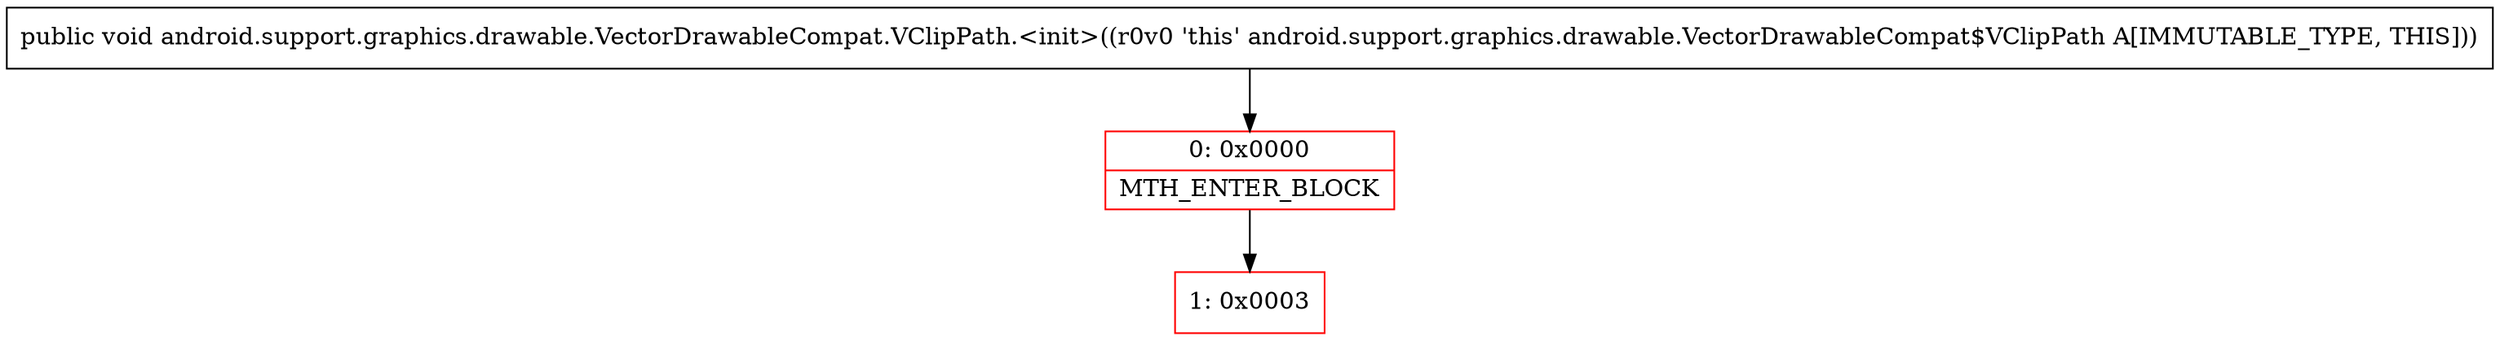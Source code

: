digraph "CFG forandroid.support.graphics.drawable.VectorDrawableCompat.VClipPath.\<init\>()V" {
subgraph cluster_Region_1985348495 {
label = "R(0)";
node [shape=record,color=blue];
}
Node_0 [shape=record,color=red,label="{0\:\ 0x0000|MTH_ENTER_BLOCK\l}"];
Node_1 [shape=record,color=red,label="{1\:\ 0x0003}"];
MethodNode[shape=record,label="{public void android.support.graphics.drawable.VectorDrawableCompat.VClipPath.\<init\>((r0v0 'this' android.support.graphics.drawable.VectorDrawableCompat$VClipPath A[IMMUTABLE_TYPE, THIS])) }"];
MethodNode -> Node_0;
Node_0 -> Node_1;
}

